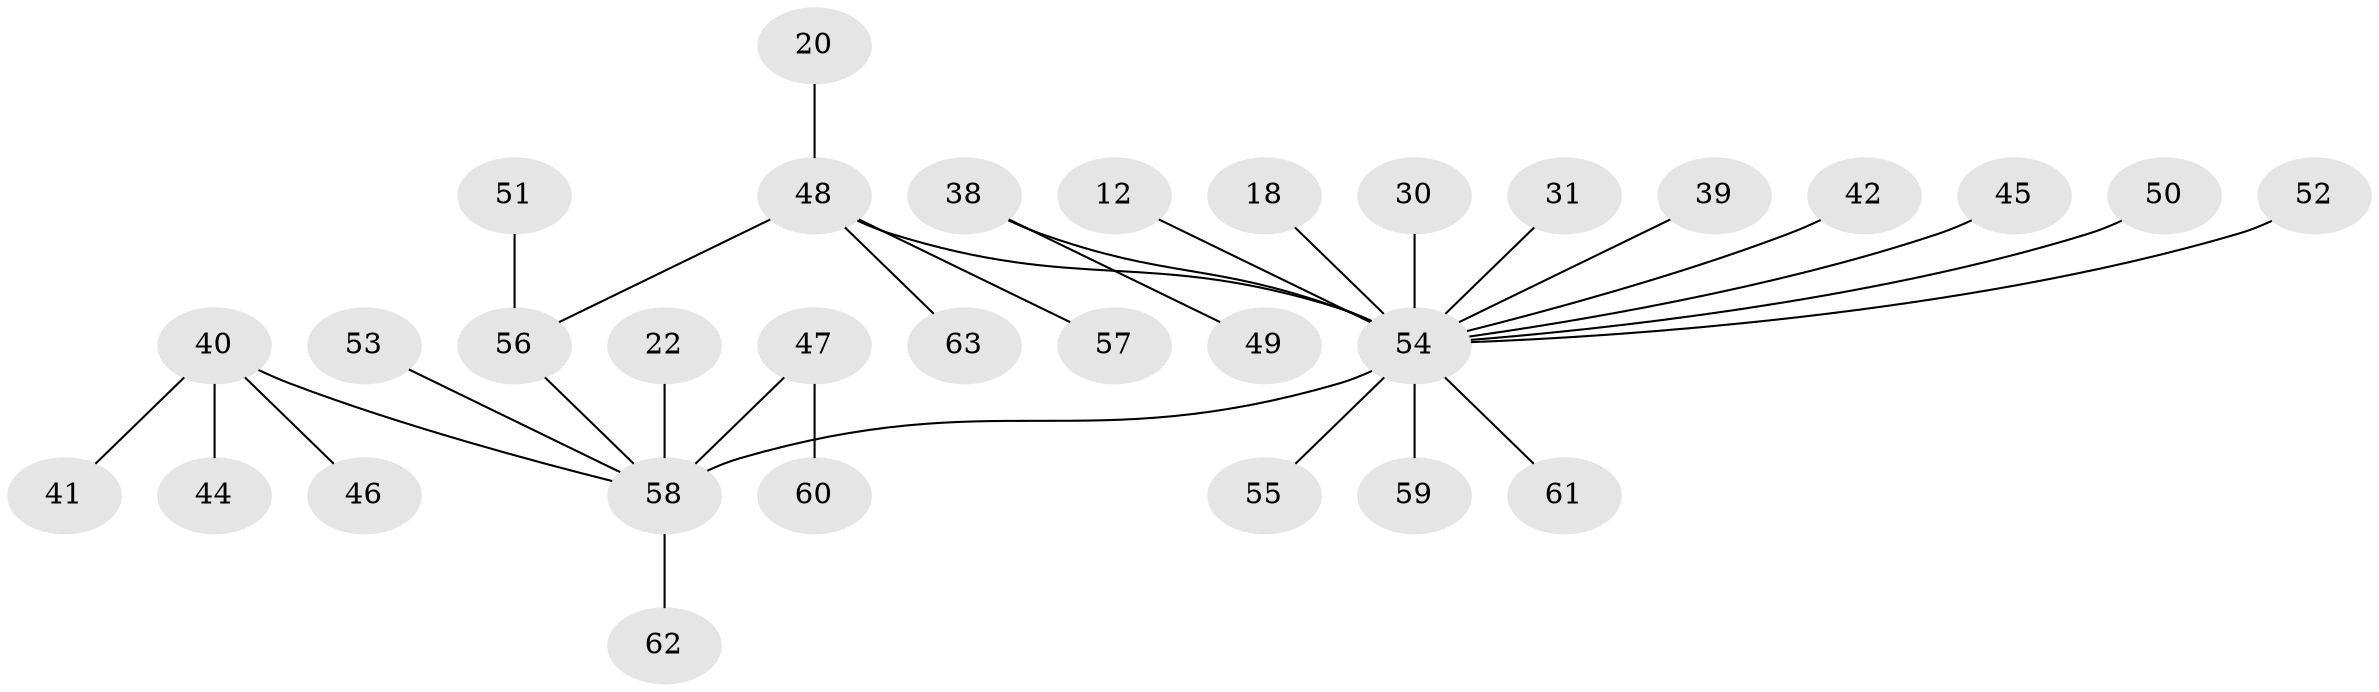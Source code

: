 // original degree distribution, {3: 0.15873015873015872, 2: 0.30158730158730157, 7: 0.031746031746031744, 8: 0.015873015873015872, 5: 0.015873015873015872, 4: 0.047619047619047616, 1: 0.42857142857142855}
// Generated by graph-tools (version 1.1) at 2025/42/03/09/25 04:42:57]
// undirected, 31 vertices, 31 edges
graph export_dot {
graph [start="1"]
  node [color=gray90,style=filled];
  12;
  18 [super="+9"];
  20;
  22;
  30 [super="+28"];
  31;
  38;
  39 [super="+27"];
  40 [super="+34"];
  41;
  42 [super="+25"];
  44;
  45;
  46;
  47;
  48 [super="+15+26+10+17"];
  49;
  50 [super="+37"];
  51;
  52 [super="+29"];
  53 [super="+32"];
  54 [super="+4+3+2+5"];
  55 [super="+13"];
  56 [super="+43"];
  57;
  58 [super="+35+23+33"];
  59 [super="+21"];
  60;
  61;
  62;
  63;
  12 -- 54;
  18 -- 54;
  20 -- 48;
  22 -- 58;
  30 -- 54;
  31 -- 54;
  38 -- 49;
  38 -- 54;
  39 -- 54;
  40 -- 46;
  40 -- 41;
  40 -- 58;
  40 -- 44;
  42 -- 54;
  45 -- 54;
  47 -- 60;
  47 -- 58;
  48 -- 57;
  48 -- 54 [weight=2];
  48 -- 56 [weight=2];
  48 -- 63;
  50 -- 54;
  51 -- 56;
  52 -- 54;
  53 -- 58;
  54 -- 58 [weight=3];
  54 -- 61;
  54 -- 55;
  54 -- 59;
  56 -- 58;
  58 -- 62;
}
